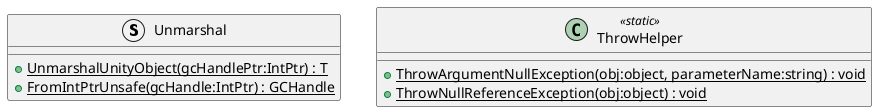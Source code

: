 @startuml
struct Unmarshal {
    + {static} UnmarshalUnityObject(gcHandlePtr:IntPtr) : T
    + {static} FromIntPtrUnsafe(gcHandle:IntPtr) : GCHandle
}
class ThrowHelper <<static>> {
    + {static} ThrowArgumentNullException(obj:object, parameterName:string) : void
    + {static} ThrowNullReferenceException(obj:object) : void
}
@enduml
